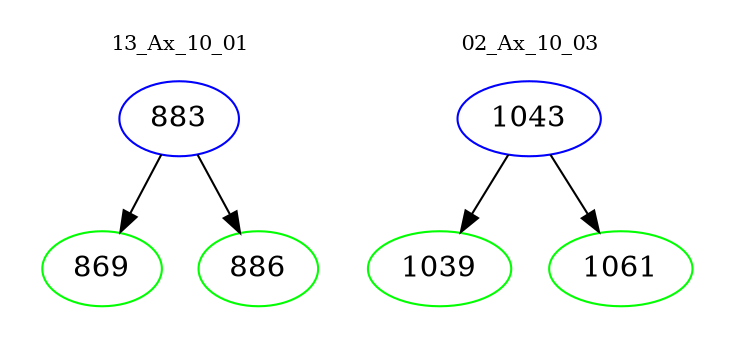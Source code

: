 digraph{
subgraph cluster_0 {
color = white
label = "13_Ax_10_01";
fontsize=10;
T0_883 [label="883", color="blue"]
T0_883 -> T0_869 [color="black"]
T0_869 [label="869", color="green"]
T0_883 -> T0_886 [color="black"]
T0_886 [label="886", color="green"]
}
subgraph cluster_1 {
color = white
label = "02_Ax_10_03";
fontsize=10;
T1_1043 [label="1043", color="blue"]
T1_1043 -> T1_1039 [color="black"]
T1_1039 [label="1039", color="green"]
T1_1043 -> T1_1061 [color="black"]
T1_1061 [label="1061", color="green"]
}
}
